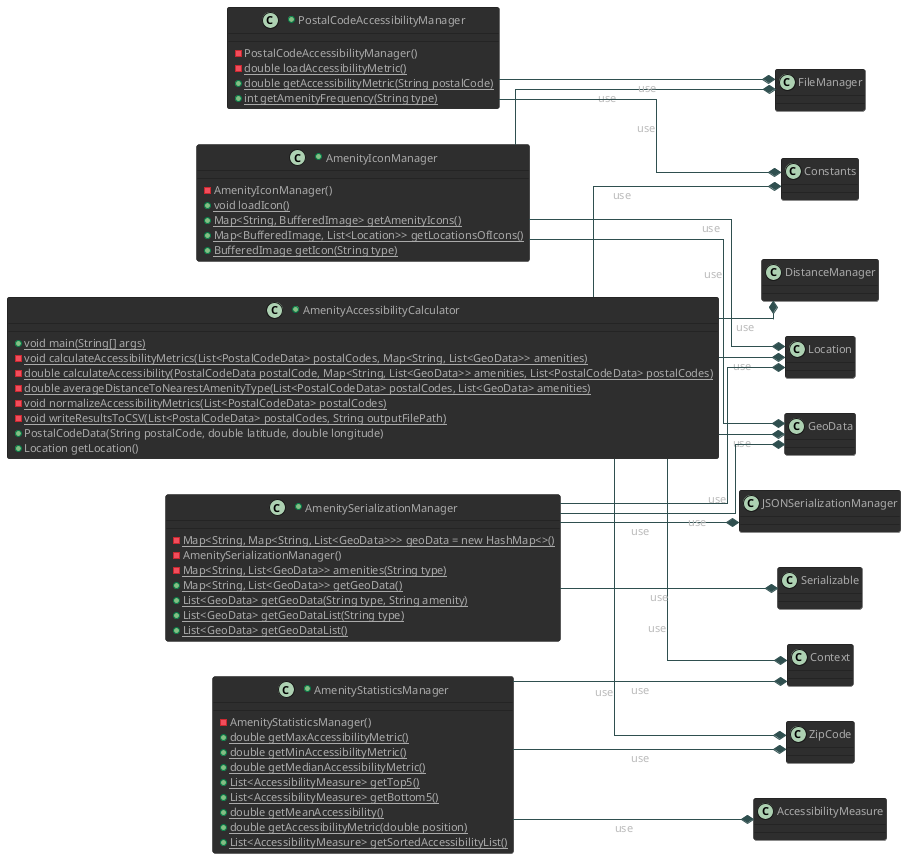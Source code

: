 @startuml

skinparam linetype ortho
!theme reddress-darkblue
' skinparam nodesep 10
skinparam ranksep 20
left to right direction
skinparam backgroundcolor transparent

+class AmenityAccessibilityCalculator {
    +{static}void main(String[] args)
    -{static}void calculateAccessibilityMetrics(List<PostalCodeData> postalCodes, Map<String, List<GeoData>> amenities)
    -{static}double calculateAccessibility(PostalCodeData postalCode, Map<String, List<GeoData>> amenities, List<PostalCodeData> postalCodes)
    -{static}double averageDistanceToNearestAmenityType(List<PostalCodeData> postalCodes, List<GeoData> amenities)
    -{static}void normalizeAccessibilityMetrics(List<PostalCodeData> postalCodes)
    -{static}void writeResultsToCSV(List<PostalCodeData> postalCodes, String outputFilePath)
    +PostalCodeData(String postalCode, double latitude, double longitude)
    +Location getLocation()
}
+class AmenityIconManager {
    -AmenityIconManager()
    +{static}void loadIcon()
    +{static}Map<String, BufferedImage> getAmenityIcons()
    +{static}Map<BufferedImage, List<Location>> getLocationsOfIcons()
    +{static}BufferedImage getIcon(String type)
}
+class AmenitySerializationManager {
    -{static}Map<String, Map<String, List<GeoData>>> geoData = new HashMap<>()
    -AmenitySerializationManager()
    -{static}Map<String, List<GeoData>> amenities(String type)
    +{static}Map<String, List<GeoData>> getGeoData()
    +{static}List<GeoData> getGeoData(String type, String amenity)
    +{static}List<GeoData> getGeoDataList(String type)
    +{static}List<GeoData> getGeoDataList()
}
+class AmenityStatisticsManager {
    -AmenityStatisticsManager()
    +{static}double getMaxAccessibilityMetric()
    +{static}double getMinAccessibilityMetric()
    +{static}double getMedianAccessibilityMetric()
    +{static}List<AccessibilityMeasure> getTop5()
    +{static}List<AccessibilityMeasure> getBottom5()
    +{static}double getMeanAccessibility()
    +{static}double getAccessibilityMetric(double position)
    +{static}List<AccessibilityMeasure> getSortedAccessibilityList()
}
+class PostalCodeAccessibilityManager {
    -PostalCodeAccessibilityManager()
    -{static}double loadAccessibilityMetric()
    +{static}double getAccessibilityMetric(String postalCode)
    +{static}int getAmenityFrequency(String type)
}

AmenityAccessibilityCalculator -[#DarkSlateGrey]-* Constants: use
AmenityAccessibilityCalculator -[#DarkSlateGrey]-* Context: use
AmenityAccessibilityCalculator -[#DarkSlateGrey]-* DistanceManager: use
AmenityAccessibilityCalculator -[#DarkSlateGrey]-* Location: use
AmenityAccessibilityCalculator -[#DarkSlateGrey]-* ZipCode: use
AmenityAccessibilityCalculator -[#DarkSlateGrey]-* GeoData: use
AmenityIconManager -[#DarkSlateGrey]-* FileManager: use
AmenityIconManager -[#DarkSlateGrey]-* Location: use
AmenityIconManager -[#DarkSlateGrey]-* GeoData: use
AmenitySerializationManager -[#DarkSlateGrey]-* JSONSerializationManager: use
AmenitySerializationManager -[#DarkSlateGrey]-* Location: use
AmenitySerializationManager -[#DarkSlateGrey]-* GeoData: use
AmenitySerializationManager -[#DarkSlateGrey]-* Serializable: use
AmenityStatisticsManager -[#DarkSlateGrey]-* Context: use
AmenityStatisticsManager -[#DarkSlateGrey]-* AccessibilityMeasure: use
AmenityStatisticsManager -[#DarkSlateGrey]-* ZipCode: use
PostalCodeAccessibilityManager -[#DarkSlateGrey]-* Constants: use
PostalCodeAccessibilityManager -[#DarkSlateGrey]-* FileManager: use

@enduml